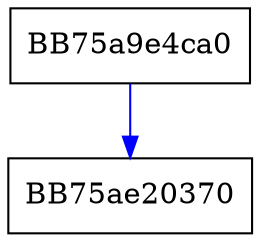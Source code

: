 digraph PrivilegeCheck_shim {
  node [shape="box"];
  graph [splines=ortho];
  BB75a9e4ca0 -> BB75ae20370 [color="blue"];
}